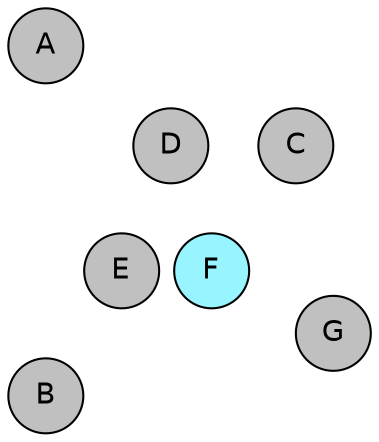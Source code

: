
graph {

layout = circo;
mindist = .1

node [shape = circle, fontname = Helvetica, margin = 0, style = filled]
edge [style=invis]

subgraph 1 {
	E -- F -- F# -- G -- G# -- A -- A# -- B -- C -- C# -- D -- D# -- E
}

C [fillcolor = gray];
C# [fillcolor = white];
D [fillcolor = gray];
D# [fillcolor = white];
E [fillcolor = gray];
F [fillcolor = cadetblue1];
F# [fillcolor = gray];
G [fillcolor = gray];
G# [fillcolor = gray];
A [fillcolor = gray];
A# [fillcolor = gray];
B [fillcolor = gray];
}
